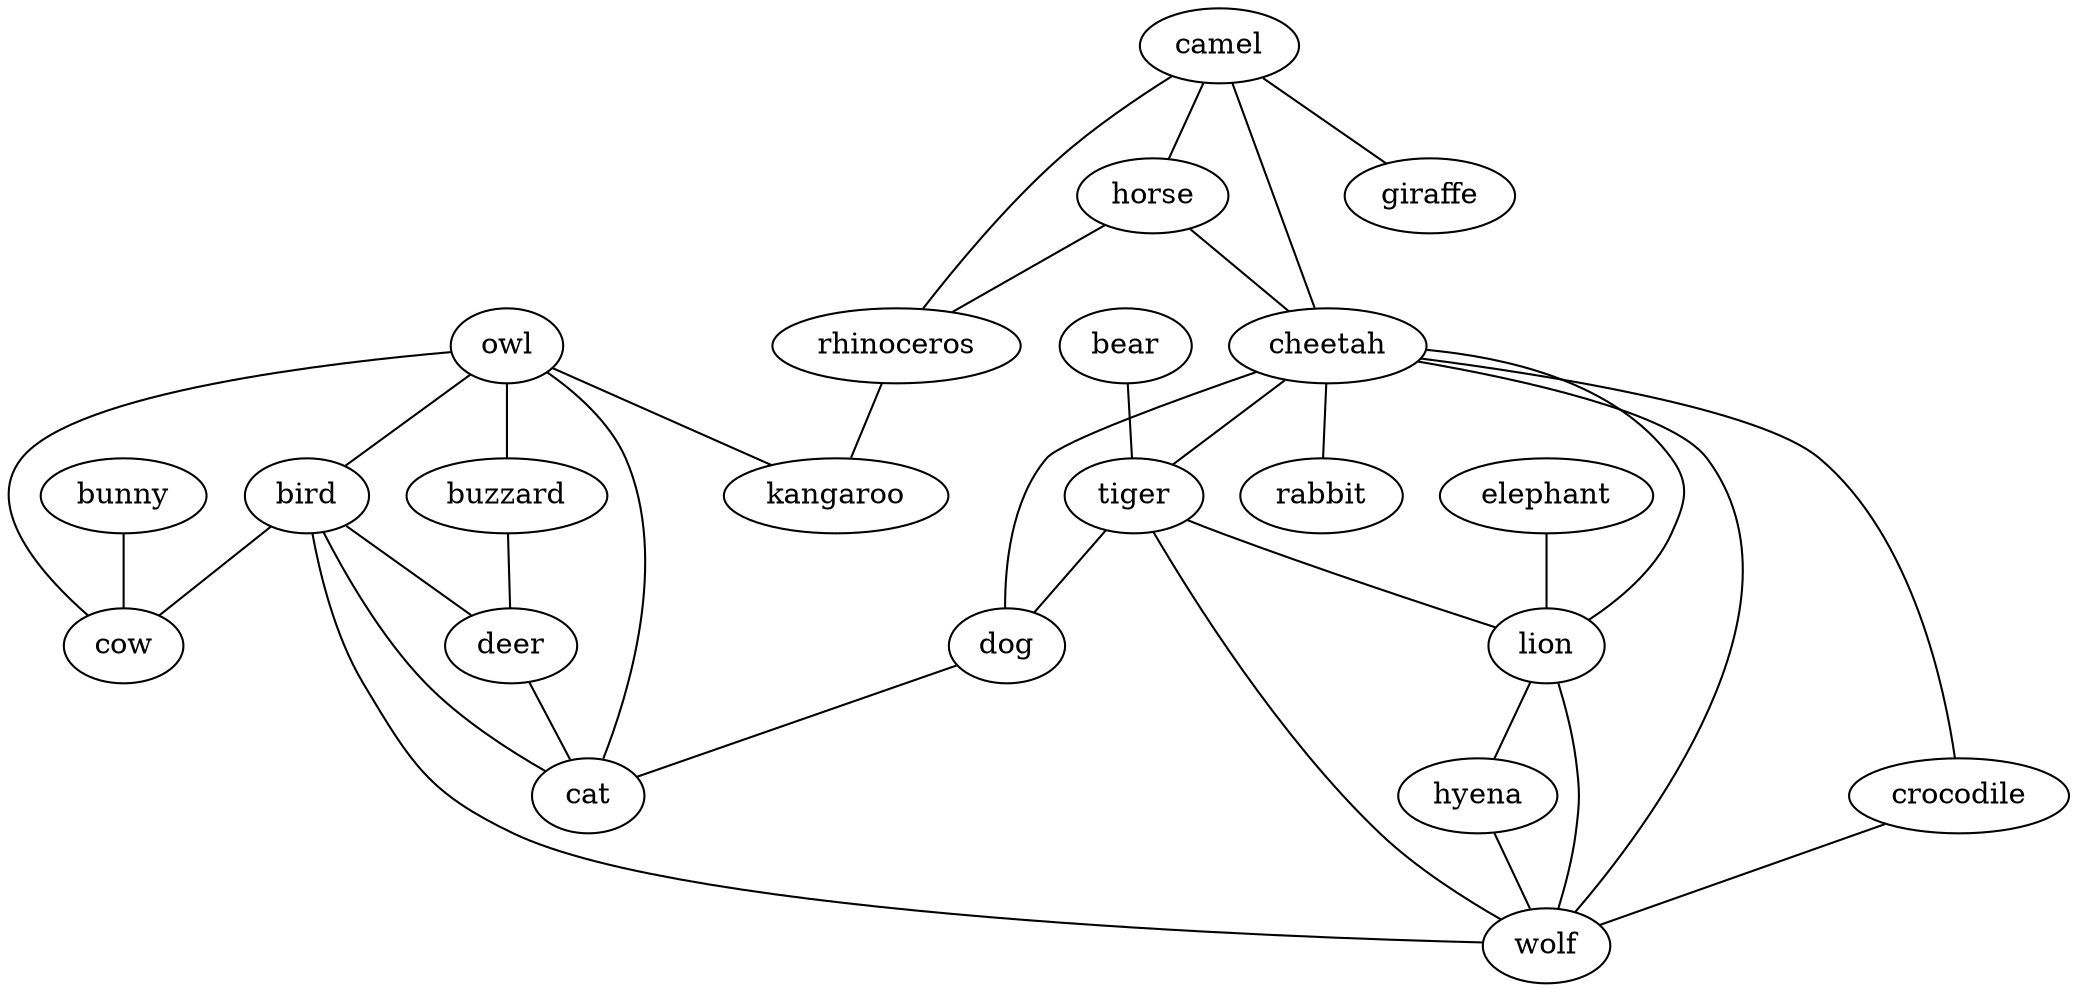 strict graph G {
owl;
camel;
horse;
buzzard;
rhinoceros;
elephant;
cheetah;
bird;
deer;
kangaroo;
bear;
tiger;
giraffe;
rabbit;
bunny;
cow;
crocodile;
dog;
lion;
cat;
hyena;
wolf;
owl -- cow  [weight=1];
owl -- kangaroo  [weight=1];
owl -- buzzard  [weight=1];
owl -- cat  [weight=1];
owl -- bird  [weight=1];
camel -- horse  [weight=1];
camel -- rhinoceros  [weight=1];
camel -- giraffe  [weight=1];
camel -- cheetah  [weight=1];
horse -- rhinoceros  [weight=1];
horse -- cheetah  [weight=1];
buzzard -- deer  [weight=1];
rhinoceros -- kangaroo  [weight=1];
elephant -- lion  [weight=1];
cheetah -- crocodile  [weight=1];
cheetah -- dog  [weight=1];
cheetah -- tiger  [weight=1];
cheetah -- lion  [weight=1];
cheetah -- wolf  [weight=1];
cheetah -- rabbit  [weight=1];
bird -- cow  [weight=1];
bird -- deer  [weight=1];
bird -- cat  [weight=1];
bird -- wolf  [weight=1];
deer -- cat  [weight=1];
bear -- tiger  [weight=1];
tiger -- dog  [weight=1];
tiger -- lion  [weight=1];
tiger -- wolf  [weight=1];
bunny -- cow  [weight=1];
crocodile -- wolf  [weight=1];
dog -- cat  [weight=1];
lion -- hyena  [weight=1];
lion -- wolf  [weight=1];
hyena -- wolf  [weight=1];
}
